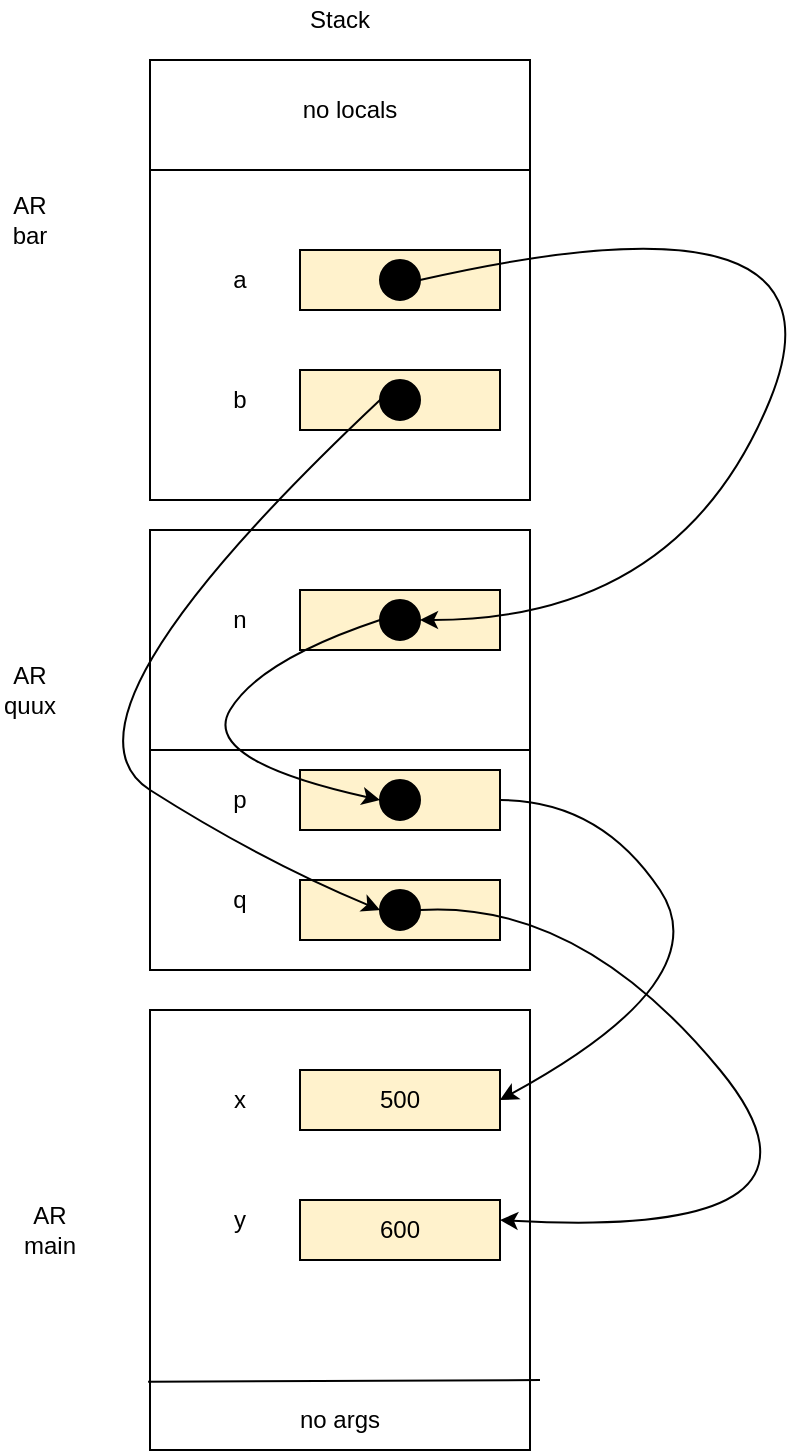 <mxfile version="15.3.7" type="device"><diagram id="El56o4C21hX5_P2FsBfl" name="Page-1"><mxGraphModel dx="700" dy="792" grid="0" gridSize="10" guides="1" tooltips="1" connect="1" arrows="1" fold="1" page="1" pageScale="1" pageWidth="850" pageHeight="1100" math="0" shadow="0"><root><mxCell id="0"/><mxCell id="1" parent="0"/><mxCell id="_-XtMX9IS5k1VylQul0n-1" value="Stack" style="text;html=1;strokeColor=none;fillColor=none;align=center;verticalAlign=middle;whiteSpace=wrap;rounded=0;" vertex="1" parent="1"><mxGeometry x="300" y="50" width="40" height="20" as="geometry"/></mxCell><mxCell id="_-XtMX9IS5k1VylQul0n-3" value="" style="rounded=0;whiteSpace=wrap;html=1;rotation=90;" vertex="1" parent="1"><mxGeometry x="210" y="95" width="220" height="190" as="geometry"/></mxCell><mxCell id="_-XtMX9IS5k1VylQul0n-4" value="" style="endArrow=none;html=1;entryX=0.25;entryY=0;entryDx=0;entryDy=0;exitX=0.25;exitY=1;exitDx=0;exitDy=0;" edge="1" parent="1" source="_-XtMX9IS5k1VylQul0n-3" target="_-XtMX9IS5k1VylQul0n-3"><mxGeometry width="50" height="50" relative="1" as="geometry"><mxPoint x="230" y="245" as="sourcePoint"/><mxPoint x="380" y="380" as="targetPoint"/></mxGeometry></mxCell><mxCell id="_-XtMX9IS5k1VylQul0n-5" value="AR bar" style="text;html=1;strokeColor=none;fillColor=none;align=center;verticalAlign=middle;whiteSpace=wrap;rounded=0;" vertex="1" parent="1"><mxGeometry x="150" y="150" width="30" height="20" as="geometry"/></mxCell><mxCell id="_-XtMX9IS5k1VylQul0n-6" value="" style="rounded=0;whiteSpace=wrap;html=1;rotation=90;" vertex="1" parent="1"><mxGeometry x="210" y="570" width="220" height="190" as="geometry"/></mxCell><mxCell id="_-XtMX9IS5k1VylQul0n-7" value="" style="endArrow=none;html=1;exitX=0.845;exitY=1.005;exitDx=0;exitDy=0;exitPerimeter=0;" edge="1" parent="1" source="_-XtMX9IS5k1VylQul0n-6"><mxGeometry width="50" height="50" relative="1" as="geometry"><mxPoint x="240" y="255" as="sourcePoint"/><mxPoint x="420" y="740" as="targetPoint"/></mxGeometry></mxCell><mxCell id="_-XtMX9IS5k1VylQul0n-8" value="AR main" style="text;html=1;strokeColor=none;fillColor=none;align=center;verticalAlign=middle;whiteSpace=wrap;rounded=0;" vertex="1" parent="1"><mxGeometry x="160" y="655" width="30" height="20" as="geometry"/></mxCell><mxCell id="_-XtMX9IS5k1VylQul0n-9" value="" style="rounded=0;whiteSpace=wrap;html=1;rotation=90;" vertex="1" parent="1"><mxGeometry x="210" y="330" width="220" height="190" as="geometry"/></mxCell><mxCell id="_-XtMX9IS5k1VylQul0n-10" value="" style="endArrow=none;html=1;entryX=0.5;entryY=0;entryDx=0;entryDy=0;exitX=0.5;exitY=1;exitDx=0;exitDy=0;" edge="1" parent="1" source="_-XtMX9IS5k1VylQul0n-9" target="_-XtMX9IS5k1VylQul0n-9"><mxGeometry width="50" height="50" relative="1" as="geometry"><mxPoint x="230" y="480" as="sourcePoint"/><mxPoint x="380" y="615" as="targetPoint"/></mxGeometry></mxCell><mxCell id="_-XtMX9IS5k1VylQul0n-11" value="AR quux" style="text;html=1;strokeColor=none;fillColor=none;align=center;verticalAlign=middle;whiteSpace=wrap;rounded=0;" vertex="1" parent="1"><mxGeometry x="150" y="385" width="30" height="20" as="geometry"/></mxCell><mxCell id="_-XtMX9IS5k1VylQul0n-12" value="no args" style="text;html=1;strokeColor=none;fillColor=none;align=center;verticalAlign=middle;whiteSpace=wrap;rounded=0;" vertex="1" parent="1"><mxGeometry x="270" y="750" width="100" height="20" as="geometry"/></mxCell><mxCell id="_-XtMX9IS5k1VylQul0n-13" value="x" style="text;html=1;strokeColor=none;fillColor=none;align=center;verticalAlign=middle;whiteSpace=wrap;rounded=0;" vertex="1" parent="1"><mxGeometry x="250" y="590" width="40" height="20" as="geometry"/></mxCell><mxCell id="_-XtMX9IS5k1VylQul0n-14" value="y" style="text;html=1;strokeColor=none;fillColor=none;align=center;verticalAlign=middle;whiteSpace=wrap;rounded=0;" vertex="1" parent="1"><mxGeometry x="250" y="650" width="40" height="20" as="geometry"/></mxCell><mxCell id="_-XtMX9IS5k1VylQul0n-16" value="500" style="rounded=0;whiteSpace=wrap;html=1;fillColor=#FFF2CC;" vertex="1" parent="1"><mxGeometry x="300" y="585" width="100" height="30" as="geometry"/></mxCell><mxCell id="_-XtMX9IS5k1VylQul0n-17" value="600" style="rounded=0;whiteSpace=wrap;html=1;fillColor=#FFF2CC;" vertex="1" parent="1"><mxGeometry x="300" y="650" width="100" height="30" as="geometry"/></mxCell><mxCell id="_-XtMX9IS5k1VylQul0n-18" value="p" style="text;html=1;strokeColor=none;fillColor=none;align=center;verticalAlign=middle;whiteSpace=wrap;rounded=0;" vertex="1" parent="1"><mxGeometry x="250" y="440" width="40" height="20" as="geometry"/></mxCell><mxCell id="_-XtMX9IS5k1VylQul0n-19" value="q" style="text;html=1;strokeColor=none;fillColor=none;align=center;verticalAlign=middle;whiteSpace=wrap;rounded=0;" vertex="1" parent="1"><mxGeometry x="250" y="490" width="40" height="20" as="geometry"/></mxCell><mxCell id="_-XtMX9IS5k1VylQul0n-20" value="" style="rounded=0;whiteSpace=wrap;html=1;fillColor=#FFF2CC;" vertex="1" parent="1"><mxGeometry x="300" y="490" width="100" height="30" as="geometry"/></mxCell><mxCell id="_-XtMX9IS5k1VylQul0n-21" value="" style="rounded=0;whiteSpace=wrap;html=1;fillColor=#FFF2CC;" vertex="1" parent="1"><mxGeometry x="300" y="435" width="100" height="30" as="geometry"/></mxCell><mxCell id="_-XtMX9IS5k1VylQul0n-22" value="n" style="text;html=1;strokeColor=none;fillColor=none;align=center;verticalAlign=middle;whiteSpace=wrap;rounded=0;" vertex="1" parent="1"><mxGeometry x="250" y="350" width="40" height="20" as="geometry"/></mxCell><mxCell id="_-XtMX9IS5k1VylQul0n-23" value="" style="rounded=0;whiteSpace=wrap;html=1;fillColor=#FFF2CC;" vertex="1" parent="1"><mxGeometry x="300" y="345" width="100" height="30" as="geometry"/></mxCell><mxCell id="_-XtMX9IS5k1VylQul0n-24" value="no locals" style="text;html=1;strokeColor=none;fillColor=none;align=center;verticalAlign=middle;whiteSpace=wrap;rounded=0;" vertex="1" parent="1"><mxGeometry x="300" y="95" width="50" height="20" as="geometry"/></mxCell><mxCell id="_-XtMX9IS5k1VylQul0n-25" value="b" style="text;html=1;strokeColor=none;fillColor=none;align=center;verticalAlign=middle;whiteSpace=wrap;rounded=0;" vertex="1" parent="1"><mxGeometry x="250" y="240" width="40" height="20" as="geometry"/></mxCell><mxCell id="_-XtMX9IS5k1VylQul0n-26" value="a" style="text;html=1;strokeColor=none;fillColor=none;align=center;verticalAlign=middle;whiteSpace=wrap;rounded=0;" vertex="1" parent="1"><mxGeometry x="250" y="180" width="40" height="20" as="geometry"/></mxCell><mxCell id="_-XtMX9IS5k1VylQul0n-27" value="" style="rounded=0;whiteSpace=wrap;html=1;fillColor=#FFF2CC;" vertex="1" parent="1"><mxGeometry x="300" y="235" width="100" height="30" as="geometry"/></mxCell><mxCell id="_-XtMX9IS5k1VylQul0n-28" value="" style="rounded=0;whiteSpace=wrap;html=1;fillColor=#FFF2CC;" vertex="1" parent="1"><mxGeometry x="300" y="175" width="100" height="30" as="geometry"/></mxCell><mxCell id="_-XtMX9IS5k1VylQul0n-30" value="" style="curved=1;endArrow=classic;html=1;exitX=1;exitY=0.5;exitDx=0;exitDy=0;entryX=1;entryY=0.5;entryDx=0;entryDy=0;" edge="1" parent="1" source="_-XtMX9IS5k1VylQul0n-33" target="_-XtMX9IS5k1VylQul0n-35"><mxGeometry width="50" height="50" relative="1" as="geometry"><mxPoint x="390" y="190" as="sourcePoint"/><mxPoint x="440" y="140" as="targetPoint"/><Array as="points"><mxPoint x="580" y="140"/><mxPoint x="490" y="360"/></Array></mxGeometry></mxCell><mxCell id="_-XtMX9IS5k1VylQul0n-31" value="" style="curved=1;endArrow=classic;html=1;exitX=0;exitY=0.5;exitDx=0;exitDy=0;entryX=0;entryY=0.5;entryDx=0;entryDy=0;" edge="1" parent="1" source="_-XtMX9IS5k1VylQul0n-35" target="_-XtMX9IS5k1VylQul0n-34"><mxGeometry width="50" height="50" relative="1" as="geometry"><mxPoint x="240" y="420" as="sourcePoint"/><mxPoint x="290" y="370" as="targetPoint"/><Array as="points"><mxPoint x="280" y="380"/><mxPoint x="250" y="430"/></Array></mxGeometry></mxCell><mxCell id="_-XtMX9IS5k1VylQul0n-32" value="" style="curved=1;endArrow=classic;html=1;entryX=1;entryY=0.5;entryDx=0;entryDy=0;" edge="1" parent="1" target="_-XtMX9IS5k1VylQul0n-16"><mxGeometry width="50" height="50" relative="1" as="geometry"><mxPoint x="400" y="450" as="sourcePoint"/><mxPoint x="450" y="400" as="targetPoint"/><Array as="points"><mxPoint x="450" y="450"/><mxPoint x="510" y="540"/></Array></mxGeometry></mxCell><mxCell id="_-XtMX9IS5k1VylQul0n-33" value="" style="ellipse;whiteSpace=wrap;html=1;aspect=fixed;fillColor=#000000;" vertex="1" parent="1"><mxGeometry x="340" y="180" width="20" height="20" as="geometry"/></mxCell><mxCell id="_-XtMX9IS5k1VylQul0n-34" value="" style="ellipse;whiteSpace=wrap;html=1;aspect=fixed;fillColor=#000000;" vertex="1" parent="1"><mxGeometry x="340" y="440" width="20" height="20" as="geometry"/></mxCell><mxCell id="_-XtMX9IS5k1VylQul0n-35" value="" style="ellipse;whiteSpace=wrap;html=1;aspect=fixed;fillColor=#000000;" vertex="1" parent="1"><mxGeometry x="340" y="350" width="20" height="20" as="geometry"/></mxCell><mxCell id="_-XtMX9IS5k1VylQul0n-37" value="" style="ellipse;whiteSpace=wrap;html=1;aspect=fixed;fillColor=#000000;" vertex="1" parent="1"><mxGeometry x="340" y="240" width="20" height="20" as="geometry"/></mxCell><mxCell id="_-XtMX9IS5k1VylQul0n-38" value="" style="ellipse;whiteSpace=wrap;html=1;aspect=fixed;fillColor=#000000;" vertex="1" parent="1"><mxGeometry x="340" y="495" width="20" height="20" as="geometry"/></mxCell><mxCell id="_-XtMX9IS5k1VylQul0n-39" value="" style="curved=1;endArrow=classic;html=1;exitX=0;exitY=0.5;exitDx=0;exitDy=0;entryX=0;entryY=0.5;entryDx=0;entryDy=0;" edge="1" parent="1" source="_-XtMX9IS5k1VylQul0n-37" target="_-XtMX9IS5k1VylQul0n-38"><mxGeometry width="50" height="50" relative="1" as="geometry"><mxPoint x="140" y="300" as="sourcePoint"/><mxPoint x="190" y="250" as="targetPoint"/><Array as="points"><mxPoint x="170" y="410"/><mxPoint x="280" y="480"/></Array></mxGeometry></mxCell><mxCell id="_-XtMX9IS5k1VylQul0n-40" value="" style="curved=1;endArrow=classic;html=1;exitX=1;exitY=0.5;exitDx=0;exitDy=0;" edge="1" parent="1" source="_-XtMX9IS5k1VylQul0n-38"><mxGeometry width="50" height="50" relative="1" as="geometry"><mxPoint x="330" y="420" as="sourcePoint"/><mxPoint x="400" y="660" as="targetPoint"/><Array as="points"><mxPoint x="440" y="500"/><mxPoint x="580" y="670"/></Array></mxGeometry></mxCell></root></mxGraphModel></diagram></mxfile>